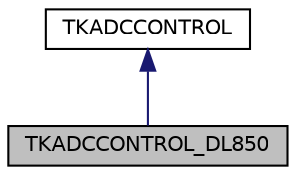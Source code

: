 digraph "TKADCCONTROL_DL850"
{
  edge [fontname="Helvetica",fontsize="10",labelfontname="Helvetica",labelfontsize="10"];
  node [fontname="Helvetica",fontsize="10",shape=record];
  Node2 [label="TKADCCONTROL_DL850",height=0.2,width=0.4,color="black", fillcolor="grey75", style="filled", fontcolor="black"];
  Node3 -> Node2 [dir="back",color="midnightblue",fontsize="10",style="solid"];
  Node3 [label="TKADCCONTROL",height=0.2,width=0.4,color="black", fillcolor="white", style="filled",URL="$class_t_k_a_d_c_c_o_n_t_r_o_l.html"];
}
